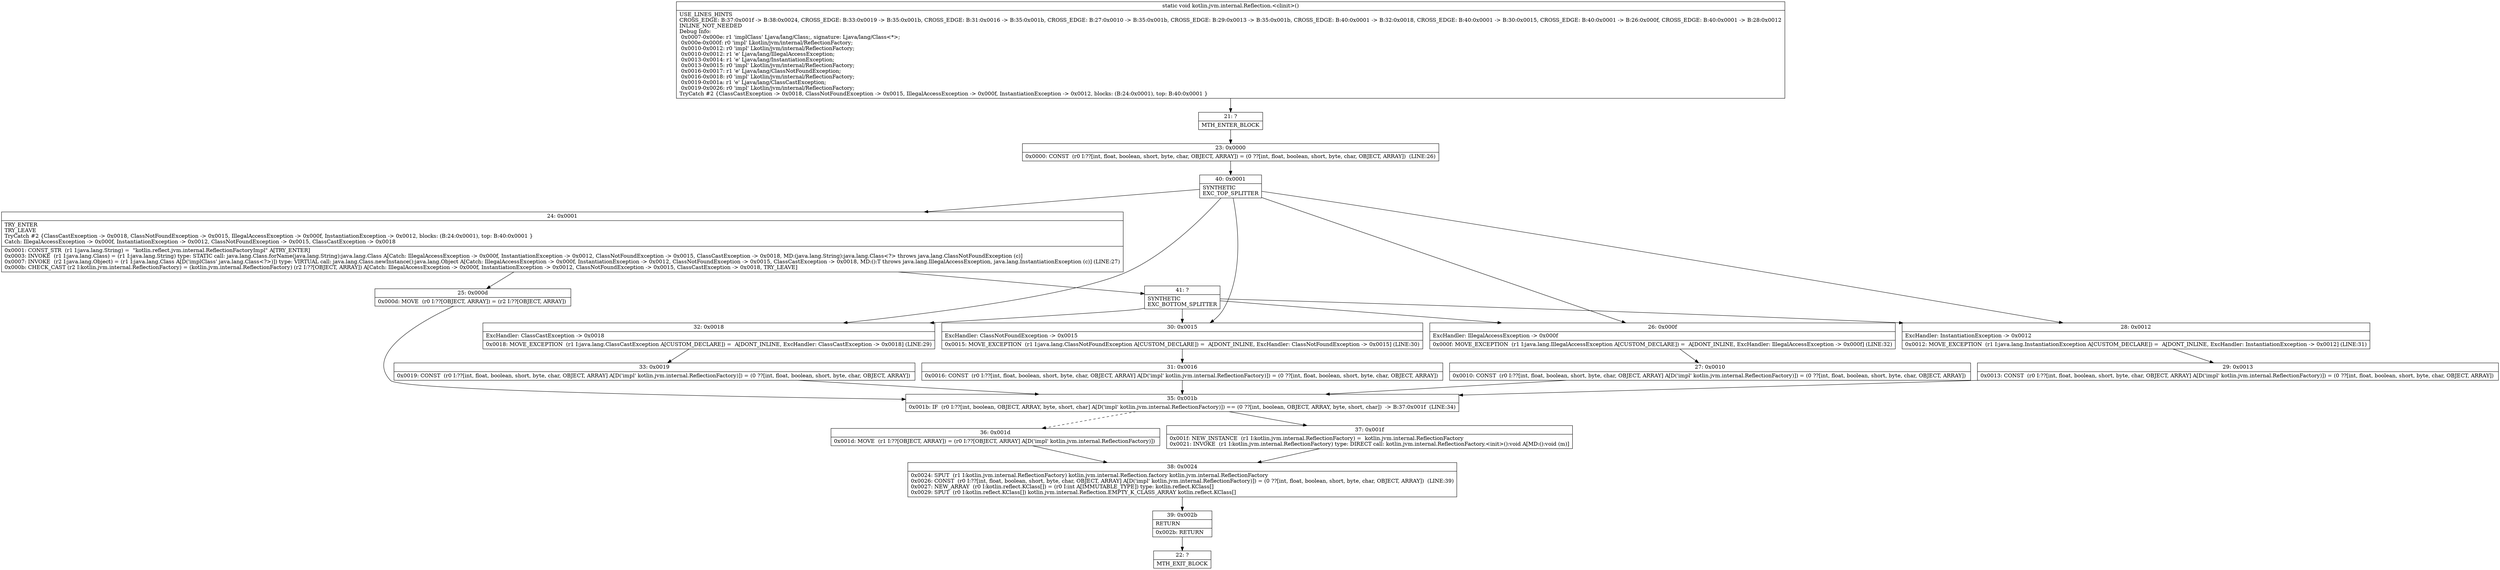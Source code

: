 digraph "CFG forkotlin.jvm.internal.Reflection.\<clinit\>()V" {
Node_21 [shape=record,label="{21\:\ ?|MTH_ENTER_BLOCK\l}"];
Node_23 [shape=record,label="{23\:\ 0x0000|0x0000: CONST  (r0 I:??[int, float, boolean, short, byte, char, OBJECT, ARRAY]) = (0 ??[int, float, boolean, short, byte, char, OBJECT, ARRAY])  (LINE:26)\l}"];
Node_40 [shape=record,label="{40\:\ 0x0001|SYNTHETIC\lEXC_TOP_SPLITTER\l}"];
Node_24 [shape=record,label="{24\:\ 0x0001|TRY_ENTER\lTRY_LEAVE\lTryCatch #2 \{ClassCastException \-\> 0x0018, ClassNotFoundException \-\> 0x0015, IllegalAccessException \-\> 0x000f, InstantiationException \-\> 0x0012, blocks: (B:24:0x0001), top: B:40:0x0001 \}\lCatch: IllegalAccessException \-\> 0x000f, InstantiationException \-\> 0x0012, ClassNotFoundException \-\> 0x0015, ClassCastException \-\> 0x0018\l|0x0001: CONST_STR  (r1 I:java.lang.String) =  \"kotlin.reflect.jvm.internal.ReflectionFactoryImpl\" A[TRY_ENTER]\l0x0003: INVOKE  (r1 I:java.lang.Class) = (r1 I:java.lang.String) type: STATIC call: java.lang.Class.forName(java.lang.String):java.lang.Class A[Catch: IllegalAccessException \-\> 0x000f, InstantiationException \-\> 0x0012, ClassNotFoundException \-\> 0x0015, ClassCastException \-\> 0x0018, MD:(java.lang.String):java.lang.Class\<?\> throws java.lang.ClassNotFoundException (c)]\l0x0007: INVOKE  (r2 I:java.lang.Object) = (r1 I:java.lang.Class A[D('implClass' java.lang.Class\<?\>)]) type: VIRTUAL call: java.lang.Class.newInstance():java.lang.Object A[Catch: IllegalAccessException \-\> 0x000f, InstantiationException \-\> 0x0012, ClassNotFoundException \-\> 0x0015, ClassCastException \-\> 0x0018, MD:():T throws java.lang.IllegalAccessException, java.lang.InstantiationException (c)] (LINE:27)\l0x000b: CHECK_CAST (r2 I:kotlin.jvm.internal.ReflectionFactory) = (kotlin.jvm.internal.ReflectionFactory) (r2 I:??[OBJECT, ARRAY]) A[Catch: IllegalAccessException \-\> 0x000f, InstantiationException \-\> 0x0012, ClassNotFoundException \-\> 0x0015, ClassCastException \-\> 0x0018, TRY_LEAVE]\l}"];
Node_25 [shape=record,label="{25\:\ 0x000d|0x000d: MOVE  (r0 I:??[OBJECT, ARRAY]) = (r2 I:??[OBJECT, ARRAY]) \l}"];
Node_35 [shape=record,label="{35\:\ 0x001b|0x001b: IF  (r0 I:??[int, boolean, OBJECT, ARRAY, byte, short, char] A[D('impl' kotlin.jvm.internal.ReflectionFactory)]) == (0 ??[int, boolean, OBJECT, ARRAY, byte, short, char])  \-\> B:37:0x001f  (LINE:34)\l}"];
Node_36 [shape=record,label="{36\:\ 0x001d|0x001d: MOVE  (r1 I:??[OBJECT, ARRAY]) = (r0 I:??[OBJECT, ARRAY] A[D('impl' kotlin.jvm.internal.ReflectionFactory)]) \l}"];
Node_38 [shape=record,label="{38\:\ 0x0024|0x0024: SPUT  (r1 I:kotlin.jvm.internal.ReflectionFactory) kotlin.jvm.internal.Reflection.factory kotlin.jvm.internal.ReflectionFactory \l0x0026: CONST  (r0 I:??[int, float, boolean, short, byte, char, OBJECT, ARRAY] A[D('impl' kotlin.jvm.internal.ReflectionFactory)]) = (0 ??[int, float, boolean, short, byte, char, OBJECT, ARRAY])  (LINE:39)\l0x0027: NEW_ARRAY  (r0 I:kotlin.reflect.KClass[]) = (r0 I:int A[IMMUTABLE_TYPE]) type: kotlin.reflect.KClass[] \l0x0029: SPUT  (r0 I:kotlin.reflect.KClass[]) kotlin.jvm.internal.Reflection.EMPTY_K_CLASS_ARRAY kotlin.reflect.KClass[] \l}"];
Node_39 [shape=record,label="{39\:\ 0x002b|RETURN\l|0x002b: RETURN   \l}"];
Node_22 [shape=record,label="{22\:\ ?|MTH_EXIT_BLOCK\l}"];
Node_37 [shape=record,label="{37\:\ 0x001f|0x001f: NEW_INSTANCE  (r1 I:kotlin.jvm.internal.ReflectionFactory) =  kotlin.jvm.internal.ReflectionFactory \l0x0021: INVOKE  (r1 I:kotlin.jvm.internal.ReflectionFactory) type: DIRECT call: kotlin.jvm.internal.ReflectionFactory.\<init\>():void A[MD:():void (m)]\l}"];
Node_41 [shape=record,label="{41\:\ ?|SYNTHETIC\lEXC_BOTTOM_SPLITTER\l}"];
Node_32 [shape=record,label="{32\:\ 0x0018|ExcHandler: ClassCastException \-\> 0x0018\l|0x0018: MOVE_EXCEPTION  (r1 I:java.lang.ClassCastException A[CUSTOM_DECLARE]) =  A[DONT_INLINE, ExcHandler: ClassCastException \-\> 0x0018] (LINE:29)\l}"];
Node_33 [shape=record,label="{33\:\ 0x0019|0x0019: CONST  (r0 I:??[int, float, boolean, short, byte, char, OBJECT, ARRAY] A[D('impl' kotlin.jvm.internal.ReflectionFactory)]) = (0 ??[int, float, boolean, short, byte, char, OBJECT, ARRAY]) \l}"];
Node_30 [shape=record,label="{30\:\ 0x0015|ExcHandler: ClassNotFoundException \-\> 0x0015\l|0x0015: MOVE_EXCEPTION  (r1 I:java.lang.ClassNotFoundException A[CUSTOM_DECLARE]) =  A[DONT_INLINE, ExcHandler: ClassNotFoundException \-\> 0x0015] (LINE:30)\l}"];
Node_31 [shape=record,label="{31\:\ 0x0016|0x0016: CONST  (r0 I:??[int, float, boolean, short, byte, char, OBJECT, ARRAY] A[D('impl' kotlin.jvm.internal.ReflectionFactory)]) = (0 ??[int, float, boolean, short, byte, char, OBJECT, ARRAY]) \l}"];
Node_26 [shape=record,label="{26\:\ 0x000f|ExcHandler: IllegalAccessException \-\> 0x000f\l|0x000f: MOVE_EXCEPTION  (r1 I:java.lang.IllegalAccessException A[CUSTOM_DECLARE]) =  A[DONT_INLINE, ExcHandler: IllegalAccessException \-\> 0x000f] (LINE:32)\l}"];
Node_27 [shape=record,label="{27\:\ 0x0010|0x0010: CONST  (r0 I:??[int, float, boolean, short, byte, char, OBJECT, ARRAY] A[D('impl' kotlin.jvm.internal.ReflectionFactory)]) = (0 ??[int, float, boolean, short, byte, char, OBJECT, ARRAY]) \l}"];
Node_28 [shape=record,label="{28\:\ 0x0012|ExcHandler: InstantiationException \-\> 0x0012\l|0x0012: MOVE_EXCEPTION  (r1 I:java.lang.InstantiationException A[CUSTOM_DECLARE]) =  A[DONT_INLINE, ExcHandler: InstantiationException \-\> 0x0012] (LINE:31)\l}"];
Node_29 [shape=record,label="{29\:\ 0x0013|0x0013: CONST  (r0 I:??[int, float, boolean, short, byte, char, OBJECT, ARRAY] A[D('impl' kotlin.jvm.internal.ReflectionFactory)]) = (0 ??[int, float, boolean, short, byte, char, OBJECT, ARRAY]) \l}"];
MethodNode[shape=record,label="{static void kotlin.jvm.internal.Reflection.\<clinit\>()  | USE_LINES_HINTS\lCROSS_EDGE: B:37:0x001f \-\> B:38:0x0024, CROSS_EDGE: B:33:0x0019 \-\> B:35:0x001b, CROSS_EDGE: B:31:0x0016 \-\> B:35:0x001b, CROSS_EDGE: B:27:0x0010 \-\> B:35:0x001b, CROSS_EDGE: B:29:0x0013 \-\> B:35:0x001b, CROSS_EDGE: B:40:0x0001 \-\> B:32:0x0018, CROSS_EDGE: B:40:0x0001 \-\> B:30:0x0015, CROSS_EDGE: B:40:0x0001 \-\> B:26:0x000f, CROSS_EDGE: B:40:0x0001 \-\> B:28:0x0012\lINLINE_NOT_NEEDED\lDebug Info:\l  0x0007\-0x000e: r1 'implClass' Ljava\/lang\/Class;, signature: Ljava\/lang\/Class\<*\>;\l  0x000e\-0x000f: r0 'impl' Lkotlin\/jvm\/internal\/ReflectionFactory;\l  0x0010\-0x0012: r0 'impl' Lkotlin\/jvm\/internal\/ReflectionFactory;\l  0x0010\-0x0012: r1 'e' Ljava\/lang\/IllegalAccessException;\l  0x0013\-0x0014: r1 'e' Ljava\/lang\/InstantiationException;\l  0x0013\-0x0015: r0 'impl' Lkotlin\/jvm\/internal\/ReflectionFactory;\l  0x0016\-0x0017: r1 'e' Ljava\/lang\/ClassNotFoundException;\l  0x0016\-0x0018: r0 'impl' Lkotlin\/jvm\/internal\/ReflectionFactory;\l  0x0019\-0x001a: r1 'e' Ljava\/lang\/ClassCastException;\l  0x0019\-0x0026: r0 'impl' Lkotlin\/jvm\/internal\/ReflectionFactory;\lTryCatch #2 \{ClassCastException \-\> 0x0018, ClassNotFoundException \-\> 0x0015, IllegalAccessException \-\> 0x000f, InstantiationException \-\> 0x0012, blocks: (B:24:0x0001), top: B:40:0x0001 \}\l}"];
MethodNode -> Node_21;Node_21 -> Node_23;
Node_23 -> Node_40;
Node_40 -> Node_24;
Node_40 -> Node_32;
Node_40 -> Node_30;
Node_40 -> Node_26;
Node_40 -> Node_28;
Node_24 -> Node_25;
Node_24 -> Node_41;
Node_25 -> Node_35;
Node_35 -> Node_36[style=dashed];
Node_35 -> Node_37;
Node_36 -> Node_38;
Node_38 -> Node_39;
Node_39 -> Node_22;
Node_37 -> Node_38;
Node_41 -> Node_32;
Node_41 -> Node_30;
Node_41 -> Node_26;
Node_41 -> Node_28;
Node_32 -> Node_33;
Node_33 -> Node_35;
Node_30 -> Node_31;
Node_31 -> Node_35;
Node_26 -> Node_27;
Node_27 -> Node_35;
Node_28 -> Node_29;
Node_29 -> Node_35;
}

